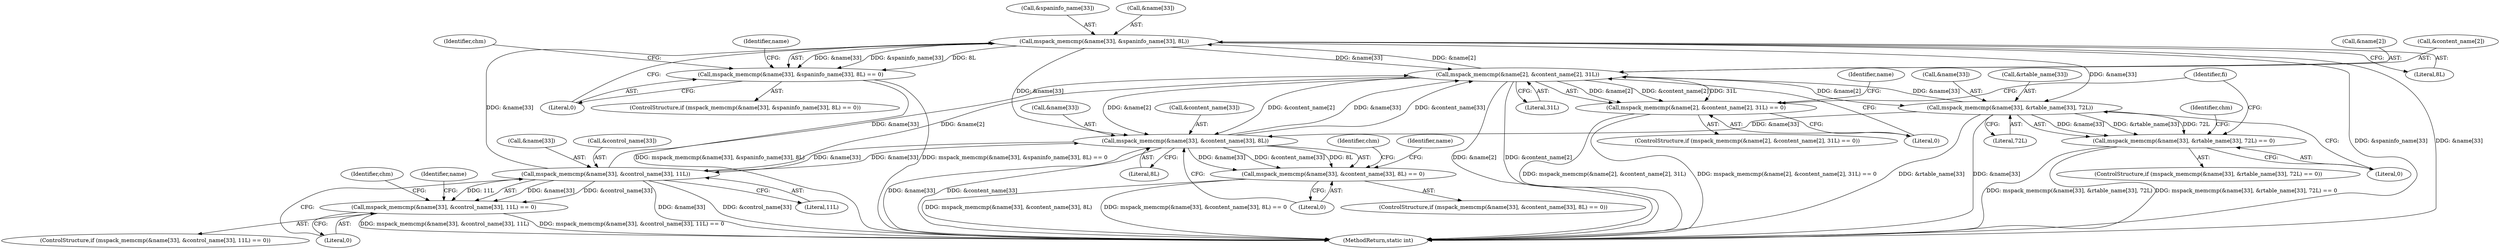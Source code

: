 digraph "0_libmspack_72e70a921f0f07fee748aec2274b30784e1d312a@API" {
"1000977" [label="(Call,mspack_memcmp(&name[33], &spaninfo_name[33], 8L))"];
"1000919" [label="(Call,mspack_memcmp(&name[2], &content_name[2], 31L))"];
"1000933" [label="(Call,mspack_memcmp(&name[33], &content_name[33], 8L))"];
"1000977" [label="(Call,mspack_memcmp(&name[33], &spaninfo_name[33], 8L))"];
"1000955" [label="(Call,mspack_memcmp(&name[33], &control_name[33], 11L))"];
"1000999" [label="(Call,mspack_memcmp(&name[33], &rtable_name[33], 72L))"];
"1000918" [label="(Call,mspack_memcmp(&name[2], &content_name[2], 31L) == 0)"];
"1000932" [label="(Call,mspack_memcmp(&name[33], &content_name[33], 8L) == 0)"];
"1000954" [label="(Call,mspack_memcmp(&name[33], &control_name[33], 11L) == 0)"];
"1000976" [label="(Call,mspack_memcmp(&name[33], &spaninfo_name[33], 8L) == 0)"];
"1000998" [label="(Call,mspack_memcmp(&name[33], &rtable_name[33], 72L) == 0)"];
"1000982" [label="(Call,&spaninfo_name[33])"];
"1000964" [label="(Literal,11L)"];
"1000953" [label="(ControlStructure,if (mspack_memcmp(&name[33], &control_name[33], 11L) == 0))"];
"1000917" [label="(ControlStructure,if (mspack_memcmp(&name[2], &content_name[2], 31L) == 0))"];
"1000938" [label="(Call,&content_name[33])"];
"1000928" [label="(Literal,31L)"];
"1000918" [label="(Call,mspack_memcmp(&name[2], &content_name[2], 31L) == 0)"];
"1001020" [label="(Identifier,fi)"];
"1000992" [label="(Identifier,chm)"];
"1001002" [label="(Identifier,name)"];
"1000970" [label="(Identifier,chm)"];
"1000997" [label="(ControlStructure,if (mspack_memcmp(&name[33], &rtable_name[33], 72L) == 0))"];
"1000998" [label="(Call,mspack_memcmp(&name[33], &rtable_name[33], 72L) == 0)"];
"1000975" [label="(ControlStructure,if (mspack_memcmp(&name[33], &spaninfo_name[33], 8L) == 0))"];
"1000931" [label="(ControlStructure,if (mspack_memcmp(&name[33], &content_name[33], 8L) == 0))"];
"1000933" [label="(Call,mspack_memcmp(&name[33], &content_name[33], 8L))"];
"1000980" [label="(Identifier,name)"];
"1000976" [label="(Call,mspack_memcmp(&name[33], &spaninfo_name[33], 8L) == 0)"];
"1001014" [label="(Identifier,chm)"];
"1000920" [label="(Call,&name[2])"];
"1000943" [label="(Literal,0)"];
"1000919" [label="(Call,mspack_memcmp(&name[2], &content_name[2], 31L))"];
"1000936" [label="(Identifier,name)"];
"1000986" [label="(Literal,8L)"];
"1001009" [label="(Literal,0)"];
"1000954" [label="(Call,mspack_memcmp(&name[33], &control_name[33], 11L) == 0)"];
"1001000" [label="(Call,&name[33])"];
"1000932" [label="(Call,mspack_memcmp(&name[33], &content_name[33], 8L) == 0)"];
"1000977" [label="(Call,mspack_memcmp(&name[33], &spaninfo_name[33], 8L))"];
"1000942" [label="(Literal,8L)"];
"1000924" [label="(Call,&content_name[2])"];
"1000978" [label="(Call,&name[33])"];
"1001008" [label="(Literal,72L)"];
"1000929" [label="(Literal,0)"];
"1000999" [label="(Call,mspack_memcmp(&name[33], &rtable_name[33], 72L))"];
"1000948" [label="(Identifier,chm)"];
"1000955" [label="(Call,mspack_memcmp(&name[33], &control_name[33], 11L))"];
"1001065" [label="(MethodReturn,static int)"];
"1001004" [label="(Call,&rtable_name[33])"];
"1000965" [label="(Literal,0)"];
"1000958" [label="(Identifier,name)"];
"1000934" [label="(Call,&name[33])"];
"1000960" [label="(Call,&control_name[33])"];
"1000956" [label="(Call,&name[33])"];
"1000987" [label="(Literal,0)"];
"1000977" -> "1000976"  [label="AST: "];
"1000977" -> "1000986"  [label="CFG: "];
"1000978" -> "1000977"  [label="AST: "];
"1000982" -> "1000977"  [label="AST: "];
"1000986" -> "1000977"  [label="AST: "];
"1000987" -> "1000977"  [label="CFG: "];
"1000977" -> "1001065"  [label="DDG: &spaninfo_name[33]"];
"1000977" -> "1001065"  [label="DDG: &name[33]"];
"1000977" -> "1000919"  [label="DDG: &name[33]"];
"1000977" -> "1000933"  [label="DDG: &name[33]"];
"1000977" -> "1000976"  [label="DDG: &name[33]"];
"1000977" -> "1000976"  [label="DDG: &spaninfo_name[33]"];
"1000977" -> "1000976"  [label="DDG: 8L"];
"1000919" -> "1000977"  [label="DDG: &name[2]"];
"1000955" -> "1000977"  [label="DDG: &name[33]"];
"1000977" -> "1000999"  [label="DDG: &name[33]"];
"1000919" -> "1000918"  [label="AST: "];
"1000919" -> "1000928"  [label="CFG: "];
"1000920" -> "1000919"  [label="AST: "];
"1000924" -> "1000919"  [label="AST: "];
"1000928" -> "1000919"  [label="AST: "];
"1000929" -> "1000919"  [label="CFG: "];
"1000919" -> "1001065"  [label="DDG: &name[2]"];
"1000919" -> "1001065"  [label="DDG: &content_name[2]"];
"1000919" -> "1000918"  [label="DDG: &name[2]"];
"1000919" -> "1000918"  [label="DDG: &content_name[2]"];
"1000919" -> "1000918"  [label="DDG: 31L"];
"1000933" -> "1000919"  [label="DDG: &name[33]"];
"1000933" -> "1000919"  [label="DDG: &content_name[33]"];
"1000955" -> "1000919"  [label="DDG: &name[33]"];
"1000999" -> "1000919"  [label="DDG: &name[33]"];
"1000919" -> "1000933"  [label="DDG: &name[2]"];
"1000919" -> "1000933"  [label="DDG: &content_name[2]"];
"1000919" -> "1000955"  [label="DDG: &name[2]"];
"1000919" -> "1000999"  [label="DDG: &name[2]"];
"1000933" -> "1000932"  [label="AST: "];
"1000933" -> "1000942"  [label="CFG: "];
"1000934" -> "1000933"  [label="AST: "];
"1000938" -> "1000933"  [label="AST: "];
"1000942" -> "1000933"  [label="AST: "];
"1000943" -> "1000933"  [label="CFG: "];
"1000933" -> "1001065"  [label="DDG: &name[33]"];
"1000933" -> "1001065"  [label="DDG: &content_name[33]"];
"1000933" -> "1000932"  [label="DDG: &name[33]"];
"1000933" -> "1000932"  [label="DDG: &content_name[33]"];
"1000933" -> "1000932"  [label="DDG: 8L"];
"1000955" -> "1000933"  [label="DDG: &name[33]"];
"1000999" -> "1000933"  [label="DDG: &name[33]"];
"1000933" -> "1000955"  [label="DDG: &name[33]"];
"1000955" -> "1000954"  [label="AST: "];
"1000955" -> "1000964"  [label="CFG: "];
"1000956" -> "1000955"  [label="AST: "];
"1000960" -> "1000955"  [label="AST: "];
"1000964" -> "1000955"  [label="AST: "];
"1000965" -> "1000955"  [label="CFG: "];
"1000955" -> "1001065"  [label="DDG: &control_name[33]"];
"1000955" -> "1001065"  [label="DDG: &name[33]"];
"1000955" -> "1000954"  [label="DDG: &name[33]"];
"1000955" -> "1000954"  [label="DDG: &control_name[33]"];
"1000955" -> "1000954"  [label="DDG: 11L"];
"1000999" -> "1000998"  [label="AST: "];
"1000999" -> "1001008"  [label="CFG: "];
"1001000" -> "1000999"  [label="AST: "];
"1001004" -> "1000999"  [label="AST: "];
"1001008" -> "1000999"  [label="AST: "];
"1001009" -> "1000999"  [label="CFG: "];
"1000999" -> "1001065"  [label="DDG: &rtable_name[33]"];
"1000999" -> "1001065"  [label="DDG: &name[33]"];
"1000999" -> "1000998"  [label="DDG: &name[33]"];
"1000999" -> "1000998"  [label="DDG: &rtable_name[33]"];
"1000999" -> "1000998"  [label="DDG: 72L"];
"1000918" -> "1000917"  [label="AST: "];
"1000918" -> "1000929"  [label="CFG: "];
"1000929" -> "1000918"  [label="AST: "];
"1000936" -> "1000918"  [label="CFG: "];
"1001020" -> "1000918"  [label="CFG: "];
"1000918" -> "1001065"  [label="DDG: mspack_memcmp(&name[2], &content_name[2], 31L) == 0"];
"1000918" -> "1001065"  [label="DDG: mspack_memcmp(&name[2], &content_name[2], 31L)"];
"1000932" -> "1000931"  [label="AST: "];
"1000932" -> "1000943"  [label="CFG: "];
"1000943" -> "1000932"  [label="AST: "];
"1000948" -> "1000932"  [label="CFG: "];
"1000958" -> "1000932"  [label="CFG: "];
"1000932" -> "1001065"  [label="DDG: mspack_memcmp(&name[33], &content_name[33], 8L)"];
"1000932" -> "1001065"  [label="DDG: mspack_memcmp(&name[33], &content_name[33], 8L) == 0"];
"1000954" -> "1000953"  [label="AST: "];
"1000954" -> "1000965"  [label="CFG: "];
"1000965" -> "1000954"  [label="AST: "];
"1000970" -> "1000954"  [label="CFG: "];
"1000980" -> "1000954"  [label="CFG: "];
"1000954" -> "1001065"  [label="DDG: mspack_memcmp(&name[33], &control_name[33], 11L) == 0"];
"1000954" -> "1001065"  [label="DDG: mspack_memcmp(&name[33], &control_name[33], 11L)"];
"1000976" -> "1000975"  [label="AST: "];
"1000976" -> "1000987"  [label="CFG: "];
"1000987" -> "1000976"  [label="AST: "];
"1000992" -> "1000976"  [label="CFG: "];
"1001002" -> "1000976"  [label="CFG: "];
"1000976" -> "1001065"  [label="DDG: mspack_memcmp(&name[33], &spaninfo_name[33], 8L)"];
"1000976" -> "1001065"  [label="DDG: mspack_memcmp(&name[33], &spaninfo_name[33], 8L) == 0"];
"1000998" -> "1000997"  [label="AST: "];
"1000998" -> "1001009"  [label="CFG: "];
"1001009" -> "1000998"  [label="AST: "];
"1001014" -> "1000998"  [label="CFG: "];
"1001020" -> "1000998"  [label="CFG: "];
"1000998" -> "1001065"  [label="DDG: mspack_memcmp(&name[33], &rtable_name[33], 72L) == 0"];
"1000998" -> "1001065"  [label="DDG: mspack_memcmp(&name[33], &rtable_name[33], 72L)"];
}
